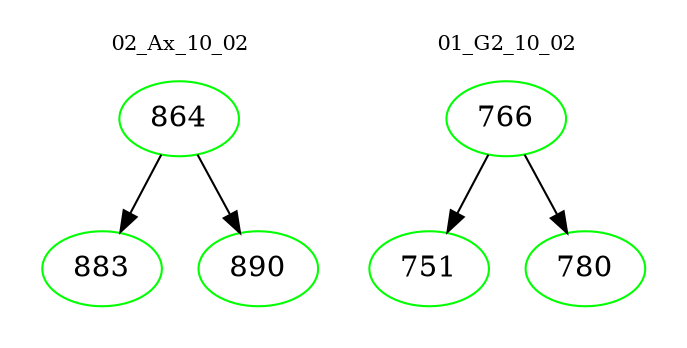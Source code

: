 digraph{
subgraph cluster_0 {
color = white
label = "02_Ax_10_02";
fontsize=10;
T0_864 [label="864", color="green"]
T0_864 -> T0_883 [color="black"]
T0_883 [label="883", color="green"]
T0_864 -> T0_890 [color="black"]
T0_890 [label="890", color="green"]
}
subgraph cluster_1 {
color = white
label = "01_G2_10_02";
fontsize=10;
T1_766 [label="766", color="green"]
T1_766 -> T1_751 [color="black"]
T1_751 [label="751", color="green"]
T1_766 -> T1_780 [color="black"]
T1_780 [label="780", color="green"]
}
}
